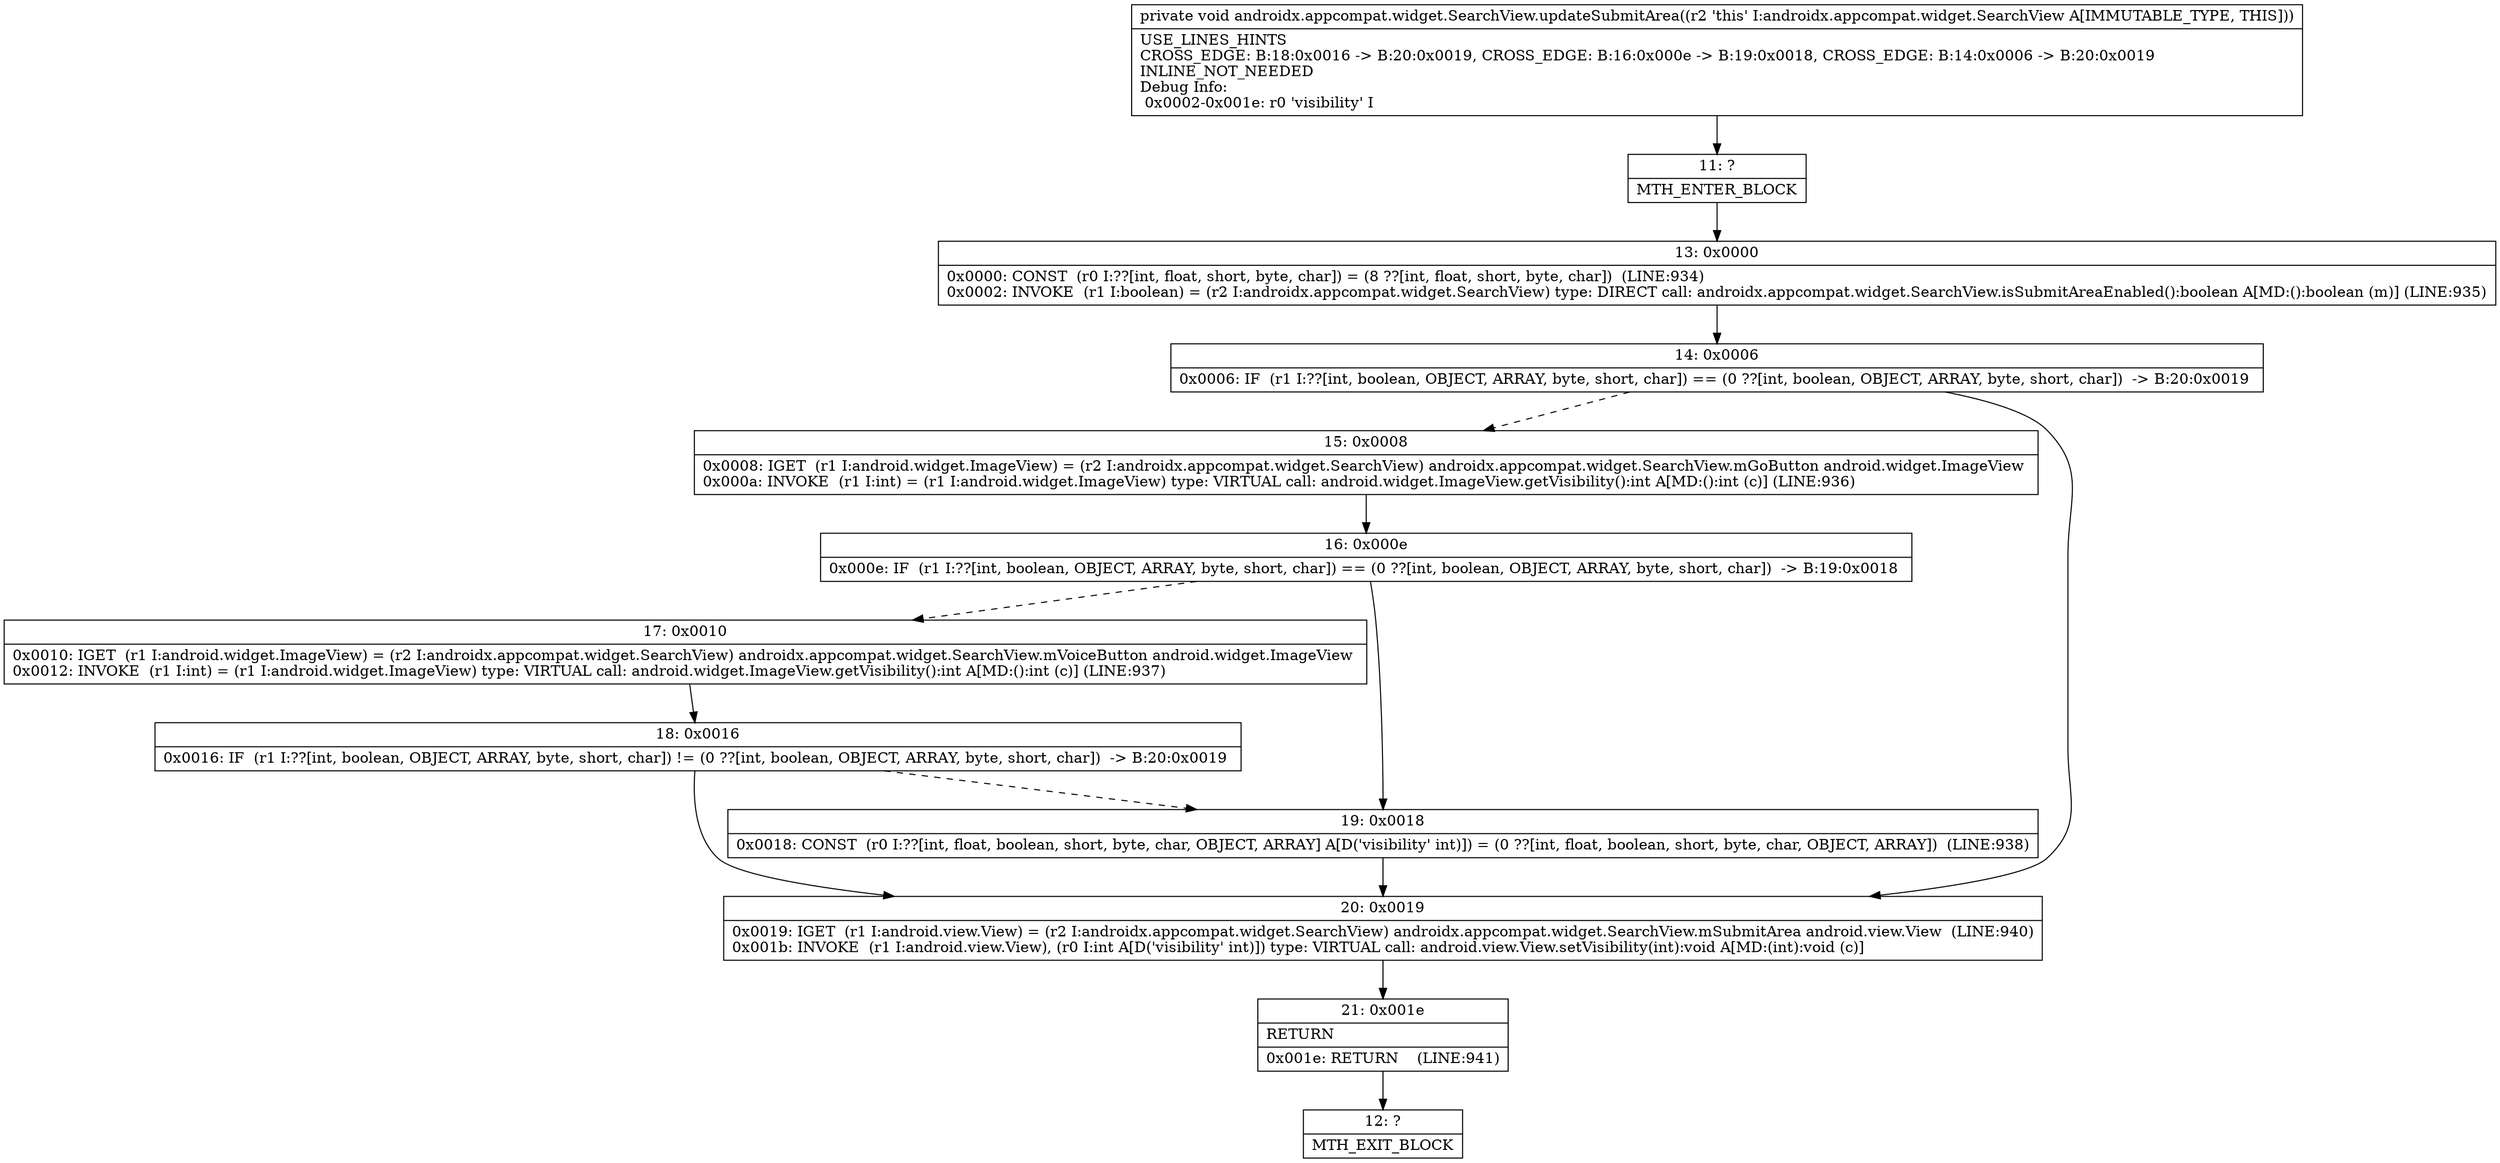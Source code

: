 digraph "CFG forandroidx.appcompat.widget.SearchView.updateSubmitArea()V" {
Node_11 [shape=record,label="{11\:\ ?|MTH_ENTER_BLOCK\l}"];
Node_13 [shape=record,label="{13\:\ 0x0000|0x0000: CONST  (r0 I:??[int, float, short, byte, char]) = (8 ??[int, float, short, byte, char])  (LINE:934)\l0x0002: INVOKE  (r1 I:boolean) = (r2 I:androidx.appcompat.widget.SearchView) type: DIRECT call: androidx.appcompat.widget.SearchView.isSubmitAreaEnabled():boolean A[MD:():boolean (m)] (LINE:935)\l}"];
Node_14 [shape=record,label="{14\:\ 0x0006|0x0006: IF  (r1 I:??[int, boolean, OBJECT, ARRAY, byte, short, char]) == (0 ??[int, boolean, OBJECT, ARRAY, byte, short, char])  \-\> B:20:0x0019 \l}"];
Node_15 [shape=record,label="{15\:\ 0x0008|0x0008: IGET  (r1 I:android.widget.ImageView) = (r2 I:androidx.appcompat.widget.SearchView) androidx.appcompat.widget.SearchView.mGoButton android.widget.ImageView \l0x000a: INVOKE  (r1 I:int) = (r1 I:android.widget.ImageView) type: VIRTUAL call: android.widget.ImageView.getVisibility():int A[MD:():int (c)] (LINE:936)\l}"];
Node_16 [shape=record,label="{16\:\ 0x000e|0x000e: IF  (r1 I:??[int, boolean, OBJECT, ARRAY, byte, short, char]) == (0 ??[int, boolean, OBJECT, ARRAY, byte, short, char])  \-\> B:19:0x0018 \l}"];
Node_17 [shape=record,label="{17\:\ 0x0010|0x0010: IGET  (r1 I:android.widget.ImageView) = (r2 I:androidx.appcompat.widget.SearchView) androidx.appcompat.widget.SearchView.mVoiceButton android.widget.ImageView \l0x0012: INVOKE  (r1 I:int) = (r1 I:android.widget.ImageView) type: VIRTUAL call: android.widget.ImageView.getVisibility():int A[MD:():int (c)] (LINE:937)\l}"];
Node_18 [shape=record,label="{18\:\ 0x0016|0x0016: IF  (r1 I:??[int, boolean, OBJECT, ARRAY, byte, short, char]) != (0 ??[int, boolean, OBJECT, ARRAY, byte, short, char])  \-\> B:20:0x0019 \l}"];
Node_19 [shape=record,label="{19\:\ 0x0018|0x0018: CONST  (r0 I:??[int, float, boolean, short, byte, char, OBJECT, ARRAY] A[D('visibility' int)]) = (0 ??[int, float, boolean, short, byte, char, OBJECT, ARRAY])  (LINE:938)\l}"];
Node_20 [shape=record,label="{20\:\ 0x0019|0x0019: IGET  (r1 I:android.view.View) = (r2 I:androidx.appcompat.widget.SearchView) androidx.appcompat.widget.SearchView.mSubmitArea android.view.View  (LINE:940)\l0x001b: INVOKE  (r1 I:android.view.View), (r0 I:int A[D('visibility' int)]) type: VIRTUAL call: android.view.View.setVisibility(int):void A[MD:(int):void (c)]\l}"];
Node_21 [shape=record,label="{21\:\ 0x001e|RETURN\l|0x001e: RETURN    (LINE:941)\l}"];
Node_12 [shape=record,label="{12\:\ ?|MTH_EXIT_BLOCK\l}"];
MethodNode[shape=record,label="{private void androidx.appcompat.widget.SearchView.updateSubmitArea((r2 'this' I:androidx.appcompat.widget.SearchView A[IMMUTABLE_TYPE, THIS]))  | USE_LINES_HINTS\lCROSS_EDGE: B:18:0x0016 \-\> B:20:0x0019, CROSS_EDGE: B:16:0x000e \-\> B:19:0x0018, CROSS_EDGE: B:14:0x0006 \-\> B:20:0x0019\lINLINE_NOT_NEEDED\lDebug Info:\l  0x0002\-0x001e: r0 'visibility' I\l}"];
MethodNode -> Node_11;Node_11 -> Node_13;
Node_13 -> Node_14;
Node_14 -> Node_15[style=dashed];
Node_14 -> Node_20;
Node_15 -> Node_16;
Node_16 -> Node_17[style=dashed];
Node_16 -> Node_19;
Node_17 -> Node_18;
Node_18 -> Node_19[style=dashed];
Node_18 -> Node_20;
Node_19 -> Node_20;
Node_20 -> Node_21;
Node_21 -> Node_12;
}

